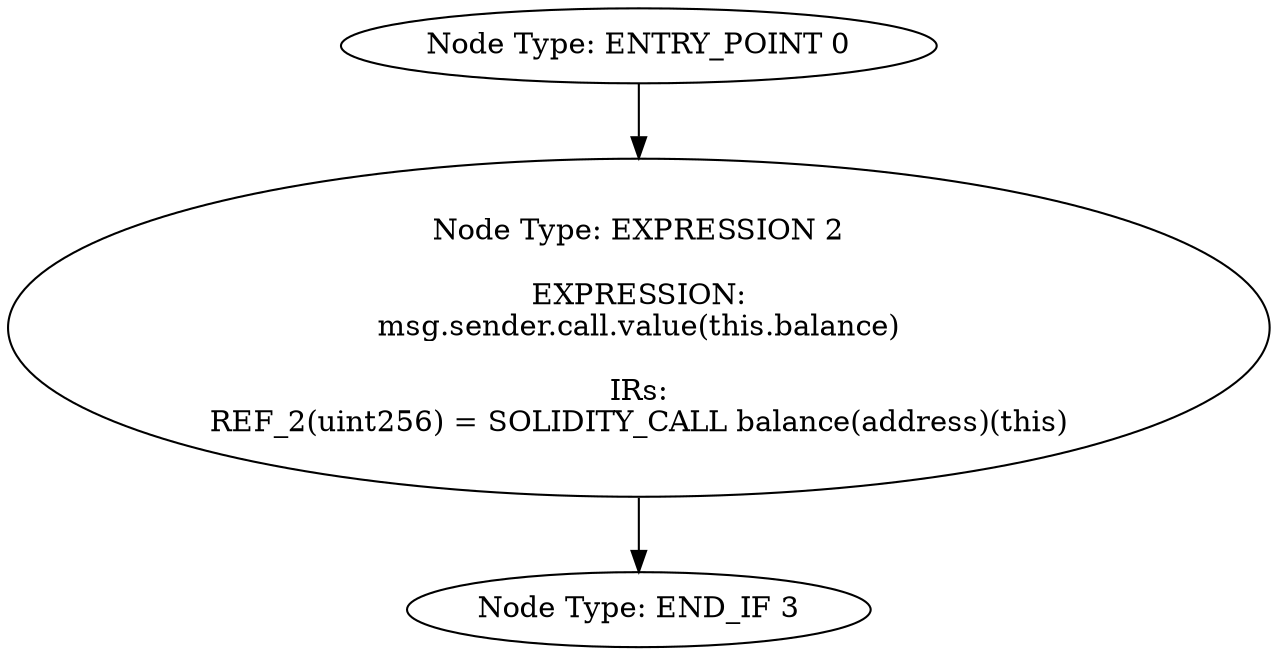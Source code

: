 digraph{
0[label="Node Type: ENTRY_POINT 0
"];
0->2;
2[label="Node Type: EXPRESSION 2

EXPRESSION:
msg.sender.call.value(this.balance)

IRs:
REF_2(uint256) = SOLIDITY_CALL balance(address)(this)"];
2->3;
3[label="Node Type: END_IF 3
"];
}
